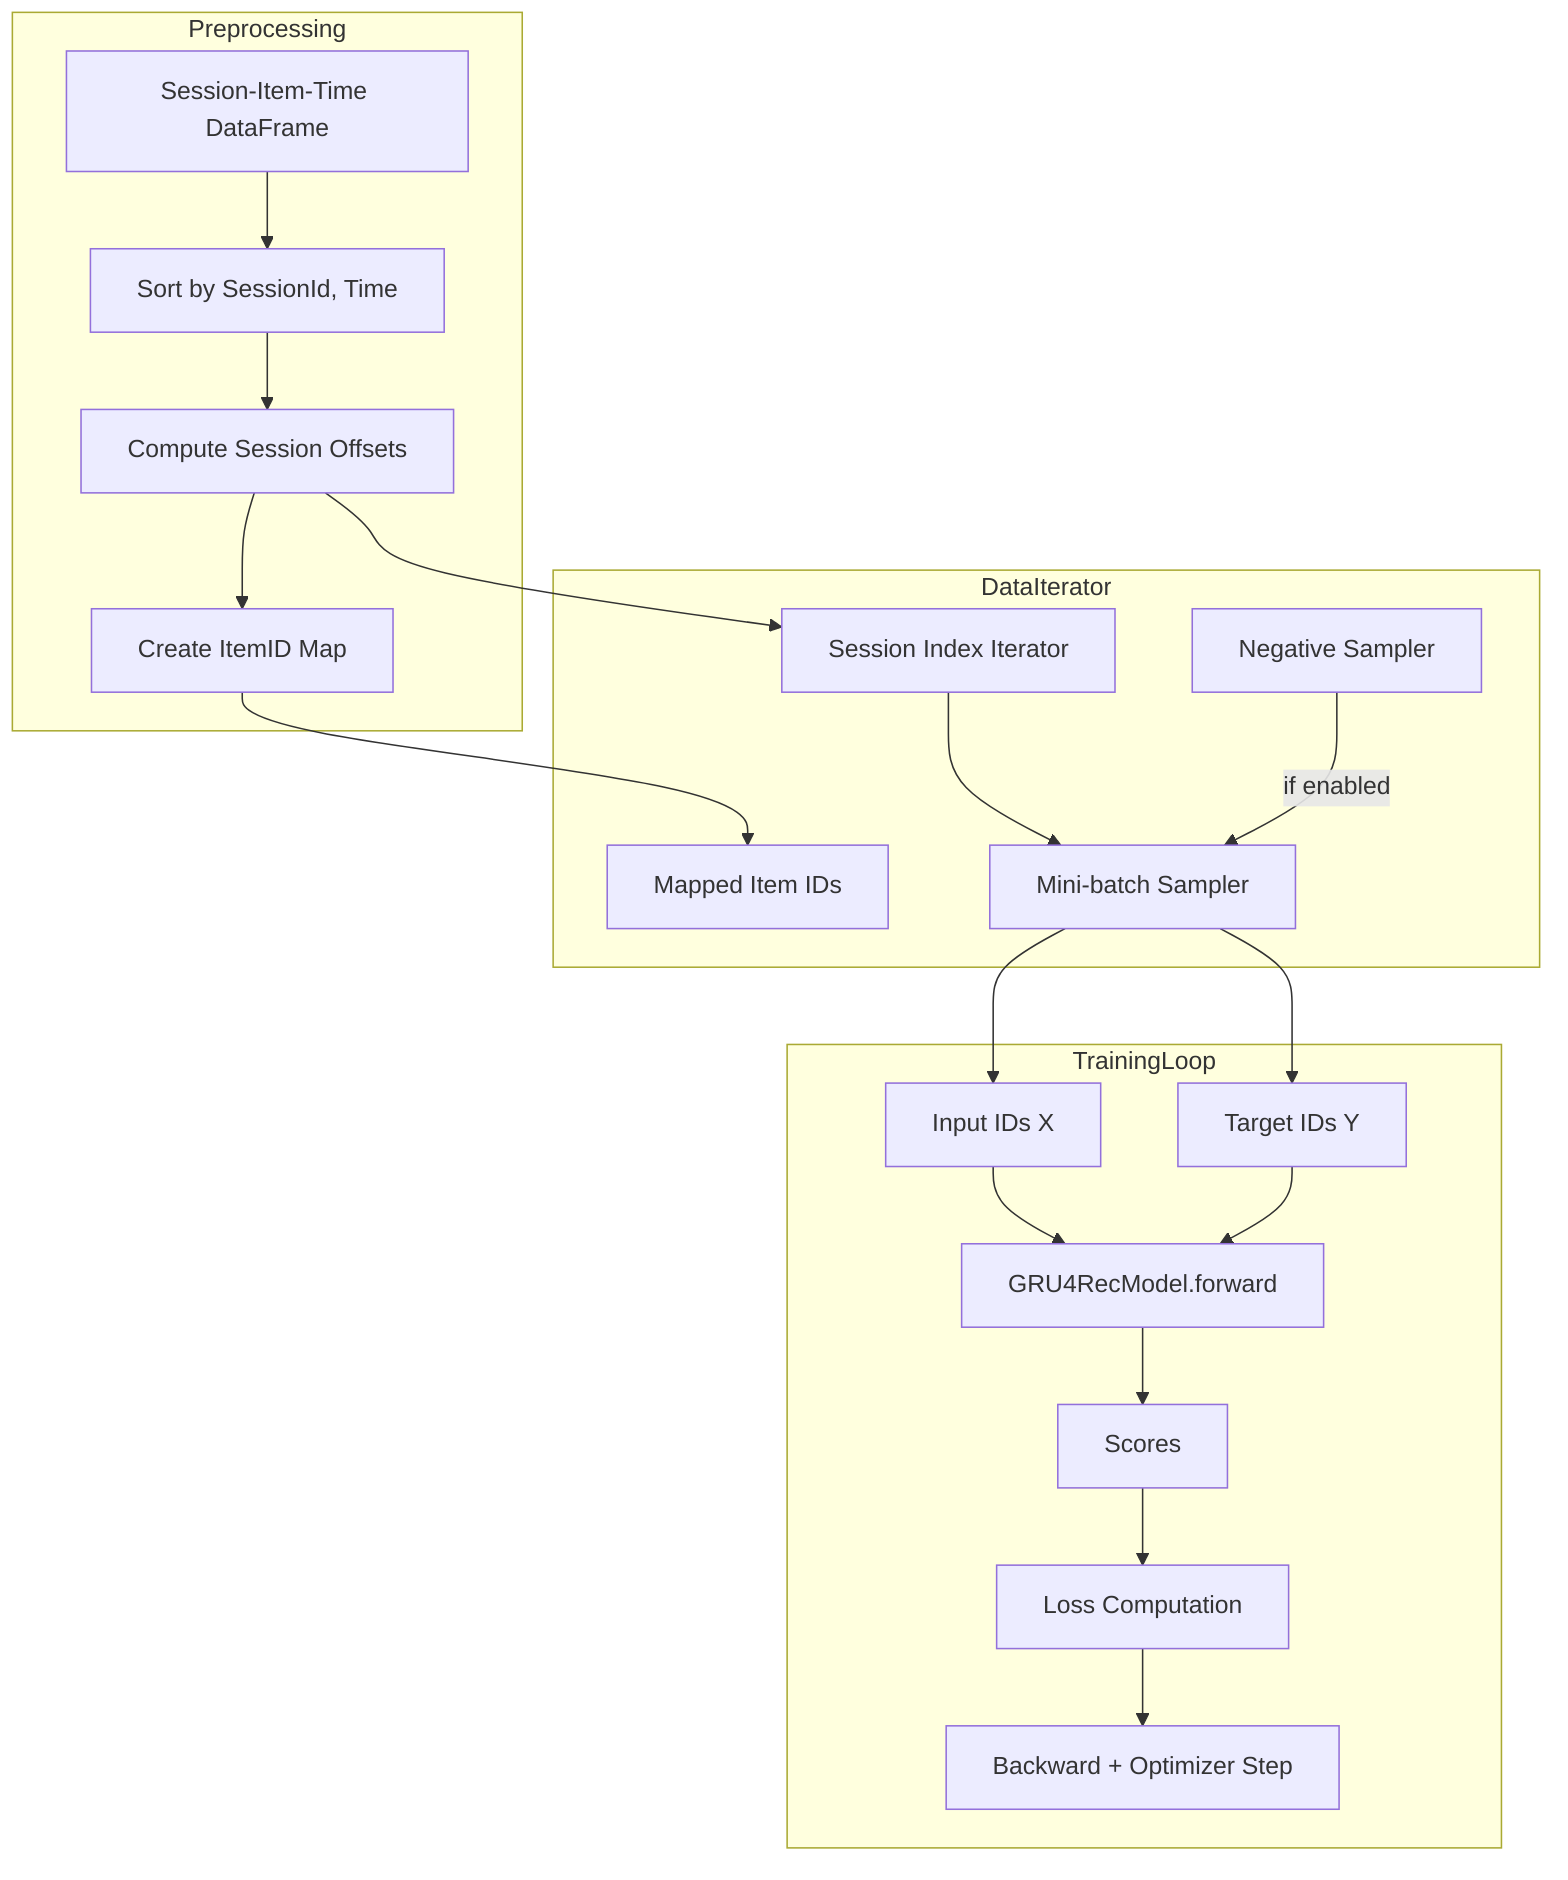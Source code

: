 graph TD
    subgraph Preprocessing
        RawData_SessionItemTime[Session-Item-Time DataFrame] --> Sorter[Sort by SessionId, Time]
        Sorter --> OffsetComputer[Compute Session Offsets]
        OffsetComputer --> ItemMap[Create ItemID Map]
    end

    subgraph DataIterator
        ItemMap --> DataItems[Mapped Item IDs]
        OffsetComputer --> SessionIndexer[Session Index Iterator]
        SessionIndexer --> BatchSampler[Mini-batch Sampler]
        SampleCache[Negative Sampler] -->|if enabled| BatchSampler
    end

    subgraph TrainingLoop
        BatchSampler --> InX[Input IDs X]
        BatchSampler --> OutY[Target IDs Y]
        InX --> Model[GRU4RecModel.forward]
        OutY --> Model
        Model --> R[Scores]
        R --> LossFunction[Loss Computation]
        LossFunction --> Backprop[Backward + Optimizer Step]
    end